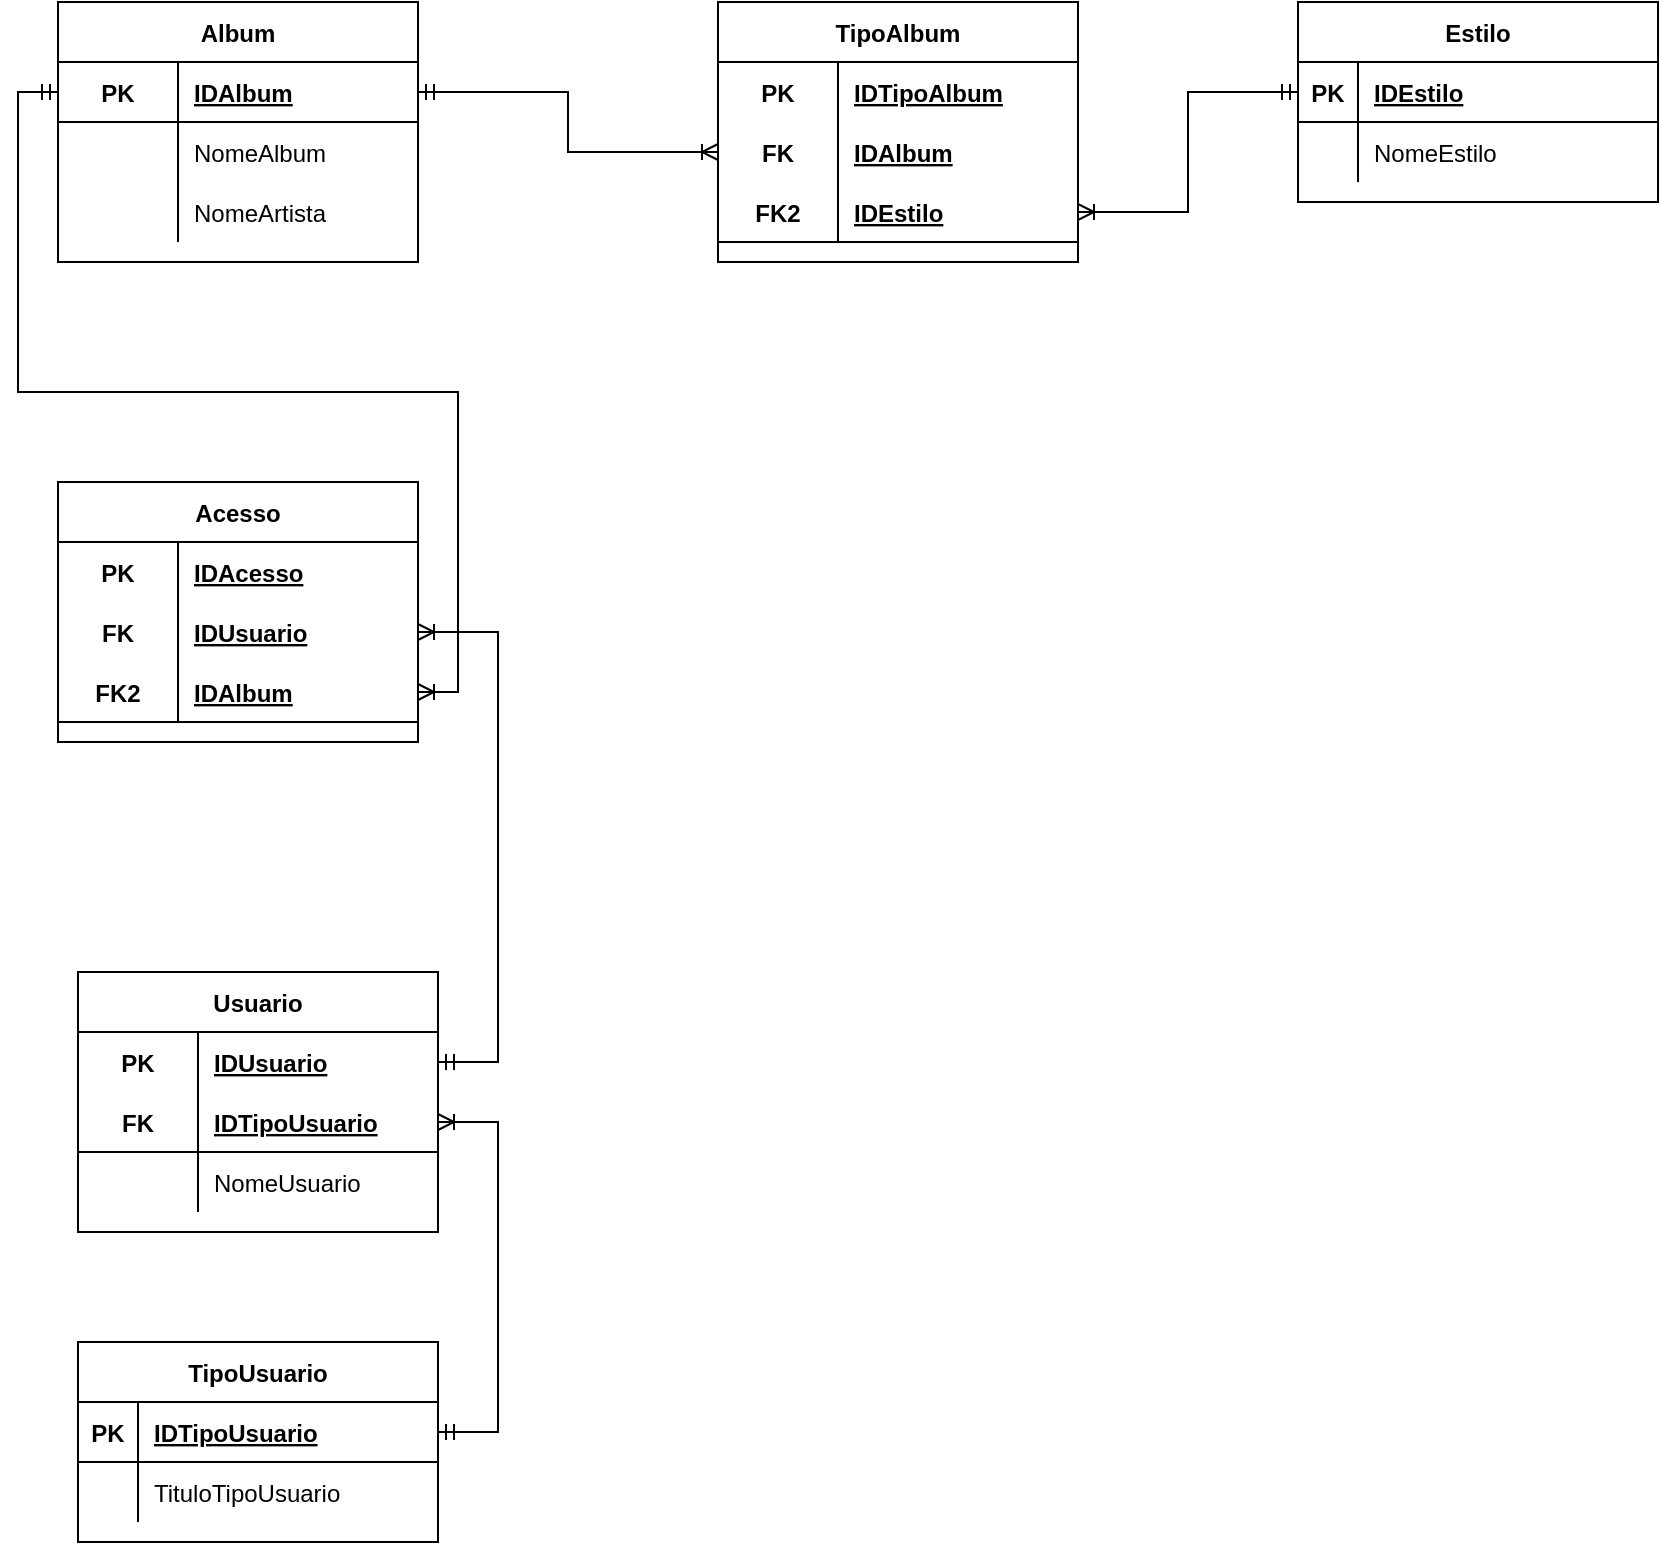<mxfile version="14.9.4" type="device"><diagram id="SxTRG30sBm821jhQK6uB" name="Page-1"><mxGraphModel dx="1955" dy="1765" grid="1" gridSize="10" guides="1" tooltips="1" connect="1" arrows="1" fold="1" page="1" pageScale="1" pageWidth="827" pageHeight="1169" math="0" shadow="0"><root><mxCell id="0"/><mxCell id="1" parent="0"/><mxCell id="_HXqOx30SaS8Or0JKky3-27" value="Acesso" style="shape=table;startSize=30;container=1;collapsible=1;childLayout=tableLayout;fixedRows=1;rowLines=0;fontStyle=1;align=center;resizeLast=1;" parent="1" vertex="1"><mxGeometry x="50" y="340" width="180" height="130" as="geometry"/></mxCell><mxCell id="_HXqOx30SaS8Or0JKky3-28" value="" style="shape=partialRectangle;collapsible=0;dropTarget=0;pointerEvents=0;fillColor=none;top=0;left=0;bottom=0;right=0;points=[[0,0.5],[1,0.5]];portConstraint=eastwest;" parent="_HXqOx30SaS8Or0JKky3-27" vertex="1"><mxGeometry y="30" width="180" height="30" as="geometry"/></mxCell><mxCell id="_HXqOx30SaS8Or0JKky3-29" value="PK" style="shape=partialRectangle;connectable=0;fillColor=none;top=0;left=0;bottom=0;right=0;fontStyle=1;overflow=hidden;" parent="_HXqOx30SaS8Or0JKky3-28" vertex="1"><mxGeometry width="60" height="30" as="geometry"/></mxCell><mxCell id="_HXqOx30SaS8Or0JKky3-30" value="IDAcesso" style="shape=partialRectangle;connectable=0;fillColor=none;top=0;left=0;bottom=0;right=0;align=left;spacingLeft=6;fontStyle=5;overflow=hidden;" parent="_HXqOx30SaS8Or0JKky3-28" vertex="1"><mxGeometry x="60" width="120" height="30" as="geometry"/></mxCell><mxCell id="_HXqOx30SaS8Or0JKky3-40" value="" style="shape=partialRectangle;collapsible=0;dropTarget=0;pointerEvents=0;fillColor=none;top=0;left=0;bottom=0;right=0;points=[[0,0.5],[1,0.5]];portConstraint=eastwest;" parent="_HXqOx30SaS8Or0JKky3-27" vertex="1"><mxGeometry y="60" width="180" height="30" as="geometry"/></mxCell><mxCell id="_HXqOx30SaS8Or0JKky3-41" value="FK" style="shape=partialRectangle;connectable=0;fillColor=none;top=0;left=0;bottom=0;right=0;fontStyle=1;overflow=hidden;" parent="_HXqOx30SaS8Or0JKky3-40" vertex="1"><mxGeometry width="60" height="30" as="geometry"/></mxCell><mxCell id="_HXqOx30SaS8Or0JKky3-42" value="IDUsuario" style="shape=partialRectangle;connectable=0;fillColor=none;top=0;left=0;bottom=0;right=0;align=left;spacingLeft=6;fontStyle=5;overflow=hidden;" parent="_HXqOx30SaS8Or0JKky3-40" vertex="1"><mxGeometry x="60" width="120" height="30" as="geometry"/></mxCell><mxCell id="_HXqOx30SaS8Or0JKky3-56" value="" style="shape=partialRectangle;collapsible=0;dropTarget=0;pointerEvents=0;fillColor=none;top=0;left=0;bottom=1;right=0;points=[[0,0.5],[1,0.5]];portConstraint=eastwest;" parent="_HXqOx30SaS8Or0JKky3-27" vertex="1"><mxGeometry y="90" width="180" height="30" as="geometry"/></mxCell><mxCell id="_HXqOx30SaS8Or0JKky3-57" value="FK2" style="shape=partialRectangle;connectable=0;fillColor=none;top=0;left=0;bottom=0;right=0;fontStyle=1;overflow=hidden;" parent="_HXqOx30SaS8Or0JKky3-56" vertex="1"><mxGeometry width="60" height="30" as="geometry"/></mxCell><mxCell id="_HXqOx30SaS8Or0JKky3-58" value="IDAlbum" style="shape=partialRectangle;connectable=0;fillColor=none;top=0;left=0;bottom=0;right=0;align=left;spacingLeft=6;fontStyle=5;overflow=hidden;" parent="_HXqOx30SaS8Or0JKky3-56" vertex="1"><mxGeometry x="60" width="120" height="30" as="geometry"/></mxCell><mxCell id="_HXqOx30SaS8Or0JKky3-43" value="Album" style="shape=table;startSize=30;container=1;collapsible=1;childLayout=tableLayout;fixedRows=1;rowLines=0;fontStyle=1;align=center;resizeLast=1;" parent="1" vertex="1"><mxGeometry x="50" y="100" width="180" height="130" as="geometry"/></mxCell><mxCell id="_HXqOx30SaS8Or0JKky3-44" value="" style="shape=partialRectangle;collapsible=0;dropTarget=0;pointerEvents=0;fillColor=none;top=0;left=0;bottom=1;right=0;points=[[0,0.5],[1,0.5]];portConstraint=eastwest;" parent="_HXqOx30SaS8Or0JKky3-43" vertex="1"><mxGeometry y="30" width="180" height="30" as="geometry"/></mxCell><mxCell id="_HXqOx30SaS8Or0JKky3-45" value="PK" style="shape=partialRectangle;connectable=0;fillColor=none;top=0;left=0;bottom=0;right=0;fontStyle=1;overflow=hidden;" parent="_HXqOx30SaS8Or0JKky3-44" vertex="1"><mxGeometry width="60" height="30" as="geometry"/></mxCell><mxCell id="_HXqOx30SaS8Or0JKky3-46" value="IDAlbum" style="shape=partialRectangle;connectable=0;fillColor=none;top=0;left=0;bottom=0;right=0;align=left;spacingLeft=6;fontStyle=5;overflow=hidden;" parent="_HXqOx30SaS8Or0JKky3-44" vertex="1"><mxGeometry x="60" width="120" height="30" as="geometry"/></mxCell><mxCell id="_HXqOx30SaS8Or0JKky3-50" value="" style="shape=partialRectangle;collapsible=0;dropTarget=0;pointerEvents=0;fillColor=none;top=0;left=0;bottom=0;right=0;points=[[0,0.5],[1,0.5]];portConstraint=eastwest;" parent="_HXqOx30SaS8Or0JKky3-43" vertex="1"><mxGeometry y="60" width="180" height="30" as="geometry"/></mxCell><mxCell id="_HXqOx30SaS8Or0JKky3-51" value="" style="shape=partialRectangle;connectable=0;fillColor=none;top=0;left=0;bottom=0;right=0;editable=1;overflow=hidden;" parent="_HXqOx30SaS8Or0JKky3-50" vertex="1"><mxGeometry width="60" height="30" as="geometry"/></mxCell><mxCell id="_HXqOx30SaS8Or0JKky3-52" value="NomeAlbum" style="shape=partialRectangle;connectable=0;fillColor=none;top=0;left=0;bottom=0;right=0;align=left;spacingLeft=6;overflow=hidden;" parent="_HXqOx30SaS8Or0JKky3-50" vertex="1"><mxGeometry x="60" width="120" height="30" as="geometry"/></mxCell><mxCell id="_HXqOx30SaS8Or0JKky3-53" value="" style="shape=partialRectangle;collapsible=0;dropTarget=0;pointerEvents=0;fillColor=none;top=0;left=0;bottom=0;right=0;points=[[0,0.5],[1,0.5]];portConstraint=eastwest;" parent="_HXqOx30SaS8Or0JKky3-43" vertex="1"><mxGeometry y="90" width="180" height="30" as="geometry"/></mxCell><mxCell id="_HXqOx30SaS8Or0JKky3-54" value="" style="shape=partialRectangle;connectable=0;fillColor=none;top=0;left=0;bottom=0;right=0;editable=1;overflow=hidden;" parent="_HXqOx30SaS8Or0JKky3-53" vertex="1"><mxGeometry width="60" height="30" as="geometry"/></mxCell><mxCell id="_HXqOx30SaS8Or0JKky3-55" value="NomeArtista" style="shape=partialRectangle;connectable=0;fillColor=none;top=0;left=0;bottom=0;right=0;align=left;spacingLeft=6;overflow=hidden;" parent="_HXqOx30SaS8Or0JKky3-53" vertex="1"><mxGeometry x="60" width="120" height="30" as="geometry"/></mxCell><mxCell id="_HXqOx30SaS8Or0JKky3-72" value="Usuario" style="shape=table;startSize=30;container=1;collapsible=1;childLayout=tableLayout;fixedRows=1;rowLines=0;fontStyle=1;align=center;resizeLast=1;" parent="1" vertex="1"><mxGeometry x="60" y="585" width="180" height="130" as="geometry"/></mxCell><mxCell id="_HXqOx30SaS8Or0JKky3-73" value="" style="shape=partialRectangle;collapsible=0;dropTarget=0;pointerEvents=0;fillColor=none;top=0;left=0;bottom=0;right=0;points=[[0,0.5],[1,0.5]];portConstraint=eastwest;" parent="_HXqOx30SaS8Or0JKky3-72" vertex="1"><mxGeometry y="30" width="180" height="30" as="geometry"/></mxCell><mxCell id="_HXqOx30SaS8Or0JKky3-74" value="PK" style="shape=partialRectangle;connectable=0;fillColor=none;top=0;left=0;bottom=0;right=0;fontStyle=1;overflow=hidden;" parent="_HXqOx30SaS8Or0JKky3-73" vertex="1"><mxGeometry width="60" height="30" as="geometry"/></mxCell><mxCell id="_HXqOx30SaS8Or0JKky3-75" value="IDUsuario" style="shape=partialRectangle;connectable=0;fillColor=none;top=0;left=0;bottom=0;right=0;align=left;spacingLeft=6;fontStyle=5;overflow=hidden;" parent="_HXqOx30SaS8Or0JKky3-73" vertex="1"><mxGeometry x="60" width="120" height="30" as="geometry"/></mxCell><mxCell id="_HXqOx30SaS8Or0JKky3-76" value="" style="shape=partialRectangle;collapsible=0;dropTarget=0;pointerEvents=0;fillColor=none;top=0;left=0;bottom=1;right=0;points=[[0,0.5],[1,0.5]];portConstraint=eastwest;" parent="_HXqOx30SaS8Or0JKky3-72" vertex="1"><mxGeometry y="60" width="180" height="30" as="geometry"/></mxCell><mxCell id="_HXqOx30SaS8Or0JKky3-77" value="FK" style="shape=partialRectangle;connectable=0;fillColor=none;top=0;left=0;bottom=0;right=0;fontStyle=1;overflow=hidden;" parent="_HXqOx30SaS8Or0JKky3-76" vertex="1"><mxGeometry width="60" height="30" as="geometry"/></mxCell><mxCell id="_HXqOx30SaS8Or0JKky3-78" value="IDTipoUsuario" style="shape=partialRectangle;connectable=0;fillColor=none;top=0;left=0;bottom=0;right=0;align=left;spacingLeft=6;fontStyle=5;overflow=hidden;" parent="_HXqOx30SaS8Or0JKky3-76" vertex="1"><mxGeometry x="60" width="120" height="30" as="geometry"/></mxCell><mxCell id="_HXqOx30SaS8Or0JKky3-79" value="" style="shape=partialRectangle;collapsible=0;dropTarget=0;pointerEvents=0;fillColor=none;top=0;left=0;bottom=0;right=0;points=[[0,0.5],[1,0.5]];portConstraint=eastwest;" parent="_HXqOx30SaS8Or0JKky3-72" vertex="1"><mxGeometry y="90" width="180" height="30" as="geometry"/></mxCell><mxCell id="_HXqOx30SaS8Or0JKky3-80" value="" style="shape=partialRectangle;connectable=0;fillColor=none;top=0;left=0;bottom=0;right=0;editable=1;overflow=hidden;" parent="_HXqOx30SaS8Or0JKky3-79" vertex="1"><mxGeometry width="60" height="30" as="geometry"/></mxCell><mxCell id="_HXqOx30SaS8Or0JKky3-81" value="NomeUsuario" style="shape=partialRectangle;connectable=0;fillColor=none;top=0;left=0;bottom=0;right=0;align=left;spacingLeft=6;overflow=hidden;" parent="_HXqOx30SaS8Or0JKky3-79" vertex="1"><mxGeometry x="60" width="120" height="30" as="geometry"/></mxCell><mxCell id="_HXqOx30SaS8Or0JKky3-85" value="TipoUsuario" style="shape=table;startSize=30;container=1;collapsible=1;childLayout=tableLayout;fixedRows=1;rowLines=0;fontStyle=1;align=center;resizeLast=1;" parent="1" vertex="1"><mxGeometry x="60" y="770" width="180" height="100" as="geometry"/></mxCell><mxCell id="_HXqOx30SaS8Or0JKky3-86" value="" style="shape=partialRectangle;collapsible=0;dropTarget=0;pointerEvents=0;fillColor=none;top=0;left=0;bottom=1;right=0;points=[[0,0.5],[1,0.5]];portConstraint=eastwest;" parent="_HXqOx30SaS8Or0JKky3-85" vertex="1"><mxGeometry y="30" width="180" height="30" as="geometry"/></mxCell><mxCell id="_HXqOx30SaS8Or0JKky3-87" value="PK" style="shape=partialRectangle;connectable=0;fillColor=none;top=0;left=0;bottom=0;right=0;fontStyle=1;overflow=hidden;" parent="_HXqOx30SaS8Or0JKky3-86" vertex="1"><mxGeometry width="30" height="30" as="geometry"/></mxCell><mxCell id="_HXqOx30SaS8Or0JKky3-88" value="IDTipoUsuario" style="shape=partialRectangle;connectable=0;fillColor=none;top=0;left=0;bottom=0;right=0;align=left;spacingLeft=6;fontStyle=5;overflow=hidden;" parent="_HXqOx30SaS8Or0JKky3-86" vertex="1"><mxGeometry x="30" width="150" height="30" as="geometry"/></mxCell><mxCell id="_HXqOx30SaS8Or0JKky3-89" value="" style="shape=partialRectangle;collapsible=0;dropTarget=0;pointerEvents=0;fillColor=none;top=0;left=0;bottom=0;right=0;points=[[0,0.5],[1,0.5]];portConstraint=eastwest;" parent="_HXqOx30SaS8Or0JKky3-85" vertex="1"><mxGeometry y="60" width="180" height="30" as="geometry"/></mxCell><mxCell id="_HXqOx30SaS8Or0JKky3-90" value="" style="shape=partialRectangle;connectable=0;fillColor=none;top=0;left=0;bottom=0;right=0;editable=1;overflow=hidden;" parent="_HXqOx30SaS8Or0JKky3-89" vertex="1"><mxGeometry width="30" height="30" as="geometry"/></mxCell><mxCell id="_HXqOx30SaS8Or0JKky3-91" value="TituloTipoUsuario" style="shape=partialRectangle;connectable=0;fillColor=none;top=0;left=0;bottom=0;right=0;align=left;spacingLeft=6;overflow=hidden;" parent="_HXqOx30SaS8Or0JKky3-89" vertex="1"><mxGeometry x="30" width="150" height="30" as="geometry"/></mxCell><mxCell id="_HXqOx30SaS8Or0JKky3-98" value="TipoAlbum" style="shape=table;startSize=30;container=1;collapsible=1;childLayout=tableLayout;fixedRows=1;rowLines=0;fontStyle=1;align=center;resizeLast=1;" parent="1" vertex="1"><mxGeometry x="380" y="100" width="180" height="130" as="geometry"/></mxCell><mxCell id="_HXqOx30SaS8Or0JKky3-99" value="" style="shape=partialRectangle;collapsible=0;dropTarget=0;pointerEvents=0;fillColor=none;top=0;left=0;bottom=0;right=0;points=[[0,0.5],[1,0.5]];portConstraint=eastwest;" parent="_HXqOx30SaS8Or0JKky3-98" vertex="1"><mxGeometry y="30" width="180" height="30" as="geometry"/></mxCell><mxCell id="_HXqOx30SaS8Or0JKky3-100" value="PK" style="shape=partialRectangle;connectable=0;fillColor=none;top=0;left=0;bottom=0;right=0;fontStyle=1;overflow=hidden;" parent="_HXqOx30SaS8Or0JKky3-99" vertex="1"><mxGeometry width="60" height="30" as="geometry"/></mxCell><mxCell id="_HXqOx30SaS8Or0JKky3-101" value="IDTipoAlbum" style="shape=partialRectangle;connectable=0;fillColor=none;top=0;left=0;bottom=0;right=0;align=left;spacingLeft=6;fontStyle=5;overflow=hidden;" parent="_HXqOx30SaS8Or0JKky3-99" vertex="1"><mxGeometry x="60" width="120" height="30" as="geometry"/></mxCell><mxCell id="_HXqOx30SaS8Or0JKky3-111" value="" style="shape=partialRectangle;collapsible=0;dropTarget=0;pointerEvents=0;fillColor=none;top=0;left=0;bottom=0;right=0;points=[[0,0.5],[1,0.5]];portConstraint=eastwest;" parent="_HXqOx30SaS8Or0JKky3-98" vertex="1"><mxGeometry y="60" width="180" height="30" as="geometry"/></mxCell><mxCell id="_HXqOx30SaS8Or0JKky3-112" value="FK" style="shape=partialRectangle;connectable=0;fillColor=none;top=0;left=0;bottom=0;right=0;fontStyle=1;overflow=hidden;" parent="_HXqOx30SaS8Or0JKky3-111" vertex="1"><mxGeometry width="60" height="30" as="geometry"/></mxCell><mxCell id="_HXqOx30SaS8Or0JKky3-113" value="IDAlbum" style="shape=partialRectangle;connectable=0;fillColor=none;top=0;left=0;bottom=0;right=0;align=left;spacingLeft=6;fontStyle=5;overflow=hidden;" parent="_HXqOx30SaS8Or0JKky3-111" vertex="1"><mxGeometry x="60" width="120" height="30" as="geometry"/></mxCell><mxCell id="_HXqOx30SaS8Or0JKky3-102" value="" style="shape=partialRectangle;collapsible=0;dropTarget=0;pointerEvents=0;fillColor=none;top=0;left=0;bottom=1;right=0;points=[[0,0.5],[1,0.5]];portConstraint=eastwest;" parent="_HXqOx30SaS8Or0JKky3-98" vertex="1"><mxGeometry y="90" width="180" height="30" as="geometry"/></mxCell><mxCell id="_HXqOx30SaS8Or0JKky3-103" value="FK2" style="shape=partialRectangle;connectable=0;fillColor=none;top=0;left=0;bottom=0;right=0;fontStyle=1;overflow=hidden;" parent="_HXqOx30SaS8Or0JKky3-102" vertex="1"><mxGeometry width="60" height="30" as="geometry"/></mxCell><mxCell id="_HXqOx30SaS8Or0JKky3-104" value="IDEstilo" style="shape=partialRectangle;connectable=0;fillColor=none;top=0;left=0;bottom=0;right=0;align=left;spacingLeft=6;fontStyle=5;overflow=hidden;" parent="_HXqOx30SaS8Or0JKky3-102" vertex="1"><mxGeometry x="60" width="120" height="30" as="geometry"/></mxCell><mxCell id="_HXqOx30SaS8Or0JKky3-114" value="Estilo" style="shape=table;startSize=30;container=1;collapsible=1;childLayout=tableLayout;fixedRows=1;rowLines=0;fontStyle=1;align=center;resizeLast=1;" parent="1" vertex="1"><mxGeometry x="670" y="100" width="180" height="100" as="geometry"/></mxCell><mxCell id="_HXqOx30SaS8Or0JKky3-115" value="" style="shape=partialRectangle;collapsible=0;dropTarget=0;pointerEvents=0;fillColor=none;top=0;left=0;bottom=1;right=0;points=[[0,0.5],[1,0.5]];portConstraint=eastwest;" parent="_HXqOx30SaS8Or0JKky3-114" vertex="1"><mxGeometry y="30" width="180" height="30" as="geometry"/></mxCell><mxCell id="_HXqOx30SaS8Or0JKky3-116" value="PK" style="shape=partialRectangle;connectable=0;fillColor=none;top=0;left=0;bottom=0;right=0;fontStyle=1;overflow=hidden;" parent="_HXqOx30SaS8Or0JKky3-115" vertex="1"><mxGeometry width="30" height="30" as="geometry"/></mxCell><mxCell id="_HXqOx30SaS8Or0JKky3-117" value="IDEstilo" style="shape=partialRectangle;connectable=0;fillColor=none;top=0;left=0;bottom=0;right=0;align=left;spacingLeft=6;fontStyle=5;overflow=hidden;" parent="_HXqOx30SaS8Or0JKky3-115" vertex="1"><mxGeometry x="30" width="150" height="30" as="geometry"/></mxCell><mxCell id="_HXqOx30SaS8Or0JKky3-118" value="" style="shape=partialRectangle;collapsible=0;dropTarget=0;pointerEvents=0;fillColor=none;top=0;left=0;bottom=0;right=0;points=[[0,0.5],[1,0.5]];portConstraint=eastwest;" parent="_HXqOx30SaS8Or0JKky3-114" vertex="1"><mxGeometry y="60" width="180" height="30" as="geometry"/></mxCell><mxCell id="_HXqOx30SaS8Or0JKky3-119" value="" style="shape=partialRectangle;connectable=0;fillColor=none;top=0;left=0;bottom=0;right=0;editable=1;overflow=hidden;" parent="_HXqOx30SaS8Or0JKky3-118" vertex="1"><mxGeometry width="30" height="30" as="geometry"/></mxCell><mxCell id="_HXqOx30SaS8Or0JKky3-120" value="NomeEstilo" style="shape=partialRectangle;connectable=0;fillColor=none;top=0;left=0;bottom=0;right=0;align=left;spacingLeft=6;overflow=hidden;" parent="_HXqOx30SaS8Or0JKky3-118" vertex="1"><mxGeometry x="30" width="150" height="30" as="geometry"/></mxCell><mxCell id="_HXqOx30SaS8Or0JKky3-131" style="edgeStyle=orthogonalEdgeStyle;rounded=0;orthogonalLoop=1;jettySize=auto;html=1;entryX=1;entryY=0.5;entryDx=0;entryDy=0;startArrow=ERmandOne;startFill=0;endArrow=ERoneToMany;endFill=0;" parent="1" source="_HXqOx30SaS8Or0JKky3-73" target="_HXqOx30SaS8Or0JKky3-40" edge="1"><mxGeometry relative="1" as="geometry"><Array as="points"><mxPoint x="270" y="630"/><mxPoint x="270" y="415"/></Array></mxGeometry></mxCell><mxCell id="_HXqOx30SaS8Or0JKky3-132" style="edgeStyle=orthogonalEdgeStyle;rounded=0;orthogonalLoop=1;jettySize=auto;html=1;entryX=1;entryY=0.5;entryDx=0;entryDy=0;startArrow=ERmandOne;startFill=0;endArrow=ERoneToMany;endFill=0;" parent="1" source="_HXqOx30SaS8Or0JKky3-86" target="_HXqOx30SaS8Or0JKky3-76" edge="1"><mxGeometry relative="1" as="geometry"><Array as="points"><mxPoint x="270" y="815"/><mxPoint x="270" y="660"/></Array></mxGeometry></mxCell><mxCell id="_HXqOx30SaS8Or0JKky3-133" style="edgeStyle=orthogonalEdgeStyle;rounded=0;orthogonalLoop=1;jettySize=auto;html=1;entryX=1;entryY=0.5;entryDx=0;entryDy=0;startArrow=ERmandOne;startFill=0;endArrow=ERoneToMany;endFill=0;" parent="1" source="_HXqOx30SaS8Or0JKky3-44" target="_HXqOx30SaS8Or0JKky3-56" edge="1"><mxGeometry relative="1" as="geometry"><Array as="points"><mxPoint x="30" y="145"/><mxPoint x="30" y="295"/><mxPoint x="250" y="295"/><mxPoint x="250" y="445"/></Array></mxGeometry></mxCell><mxCell id="_HXqOx30SaS8Or0JKky3-134" style="edgeStyle=orthogonalEdgeStyle;rounded=0;orthogonalLoop=1;jettySize=auto;html=1;startArrow=ERmandOne;startFill=0;endArrow=ERoneToMany;endFill=0;" parent="1" source="_HXqOx30SaS8Or0JKky3-44" target="_HXqOx30SaS8Or0JKky3-111" edge="1"><mxGeometry relative="1" as="geometry"/></mxCell><mxCell id="_HXqOx30SaS8Or0JKky3-135" style="edgeStyle=orthogonalEdgeStyle;rounded=0;orthogonalLoop=1;jettySize=auto;html=1;startArrow=ERmandOne;startFill=0;endArrow=ERoneToMany;endFill=0;" parent="1" source="_HXqOx30SaS8Or0JKky3-115" target="_HXqOx30SaS8Or0JKky3-102" edge="1"><mxGeometry relative="1" as="geometry"/></mxCell></root></mxGraphModel></diagram></mxfile>